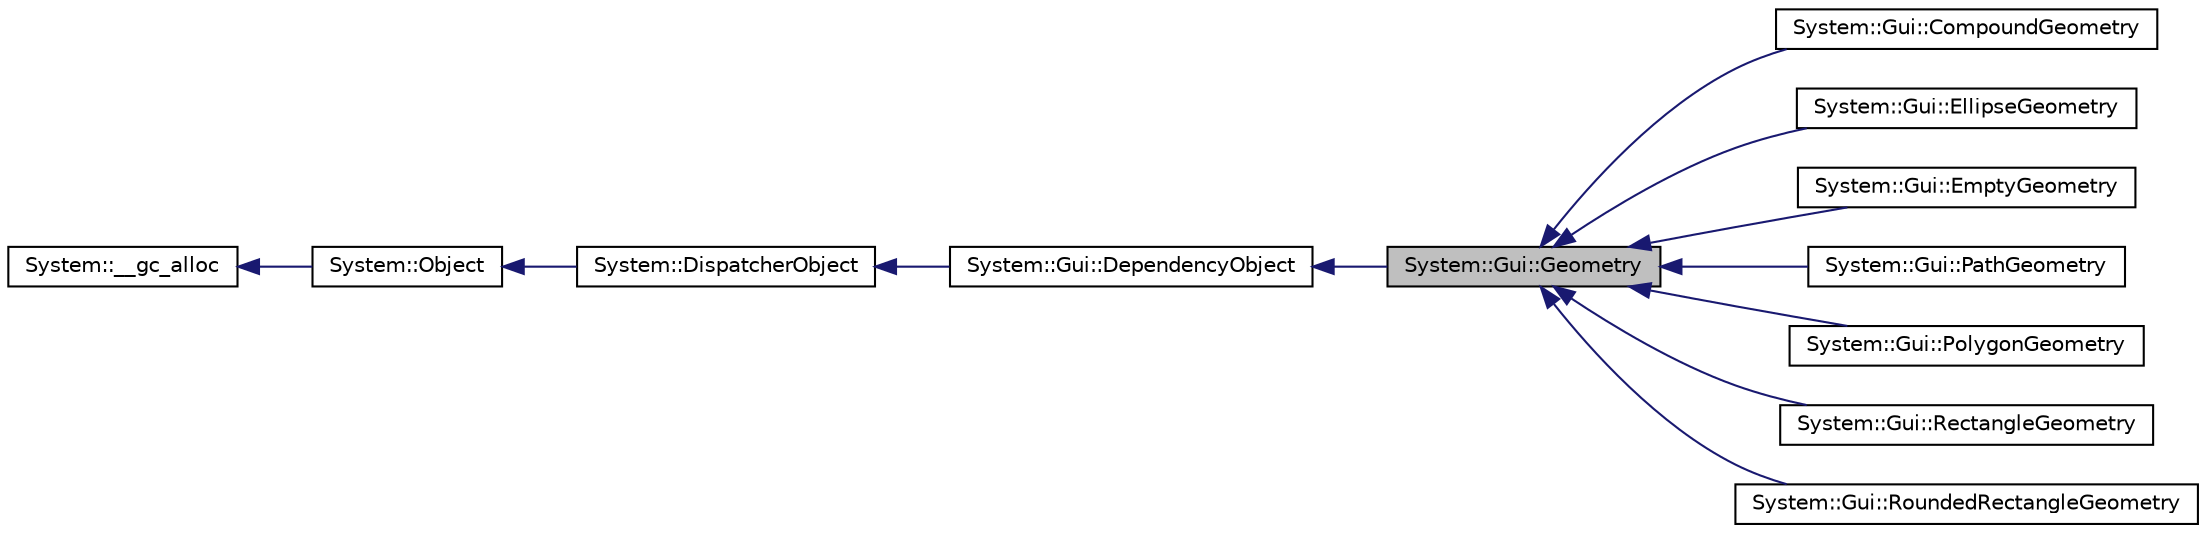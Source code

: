 digraph G
{
  edge [fontname="Helvetica",fontsize="10",labelfontname="Helvetica",labelfontsize="10"];
  node [fontname="Helvetica",fontsize="10",shape=record];
  rankdir="LR";
  Node1 [label="System::Gui::Geometry",height=0.2,width=0.4,color="black", fillcolor="grey75", style="filled" fontcolor="black"];
  Node2 -> Node1 [dir="back",color="midnightblue",fontsize="10",style="solid",fontname="Helvetica"];
  Node2 [label="System::Gui::DependencyObject",height=0.2,width=0.4,color="black", fillcolor="white", style="filled",URL="$class_system_1_1_gui_1_1_dependency_object.html"];
  Node3 -> Node2 [dir="back",color="midnightblue",fontsize="10",style="solid",fontname="Helvetica"];
  Node3 [label="System::DispatcherObject",height=0.2,width=0.4,color="black", fillcolor="white", style="filled",URL="$class_system_1_1_dispatcher_object.html"];
  Node4 -> Node3 [dir="back",color="midnightblue",fontsize="10",style="solid",fontname="Helvetica"];
  Node4 [label="System::Object",height=0.2,width=0.4,color="black", fillcolor="white", style="filled",URL="$class_system_1_1_object.html"];
  Node5 -> Node4 [dir="back",color="midnightblue",fontsize="10",style="solid",fontname="Helvetica"];
  Node5 [label="System::__gc_alloc",height=0.2,width=0.4,color="black", fillcolor="white", style="filled",URL="$class_system_1_1____gc__alloc.html"];
  Node1 -> Node6 [dir="back",color="midnightblue",fontsize="10",style="solid",fontname="Helvetica"];
  Node6 [label="System::Gui::CompoundGeometry",height=0.2,width=0.4,color="black", fillcolor="white", style="filled",URL="$class_system_1_1_gui_1_1_compound_geometry.html"];
  Node1 -> Node7 [dir="back",color="midnightblue",fontsize="10",style="solid",fontname="Helvetica"];
  Node7 [label="System::Gui::EllipseGeometry",height=0.2,width=0.4,color="black", fillcolor="white", style="filled",URL="$class_system_1_1_gui_1_1_ellipse_geometry.html"];
  Node1 -> Node8 [dir="back",color="midnightblue",fontsize="10",style="solid",fontname="Helvetica"];
  Node8 [label="System::Gui::EmptyGeometry",height=0.2,width=0.4,color="black", fillcolor="white", style="filled",URL="$class_system_1_1_gui_1_1_empty_geometry.html"];
  Node1 -> Node9 [dir="back",color="midnightblue",fontsize="10",style="solid",fontname="Helvetica"];
  Node9 [label="System::Gui::PathGeometry",height=0.2,width=0.4,color="black", fillcolor="white", style="filled",URL="$class_system_1_1_gui_1_1_path_geometry.html"];
  Node1 -> Node10 [dir="back",color="midnightblue",fontsize="10",style="solid",fontname="Helvetica"];
  Node10 [label="System::Gui::PolygonGeometry",height=0.2,width=0.4,color="black", fillcolor="white", style="filled",URL="$class_system_1_1_gui_1_1_polygon_geometry.html"];
  Node1 -> Node11 [dir="back",color="midnightblue",fontsize="10",style="solid",fontname="Helvetica"];
  Node11 [label="System::Gui::RectangleGeometry",height=0.2,width=0.4,color="black", fillcolor="white", style="filled",URL="$class_system_1_1_gui_1_1_rectangle_geometry.html"];
  Node1 -> Node12 [dir="back",color="midnightblue",fontsize="10",style="solid",fontname="Helvetica"];
  Node12 [label="System::Gui::RoundedRectangleGeometry",height=0.2,width=0.4,color="black", fillcolor="white", style="filled",URL="$class_system_1_1_gui_1_1_rounded_rectangle_geometry.html"];
}
